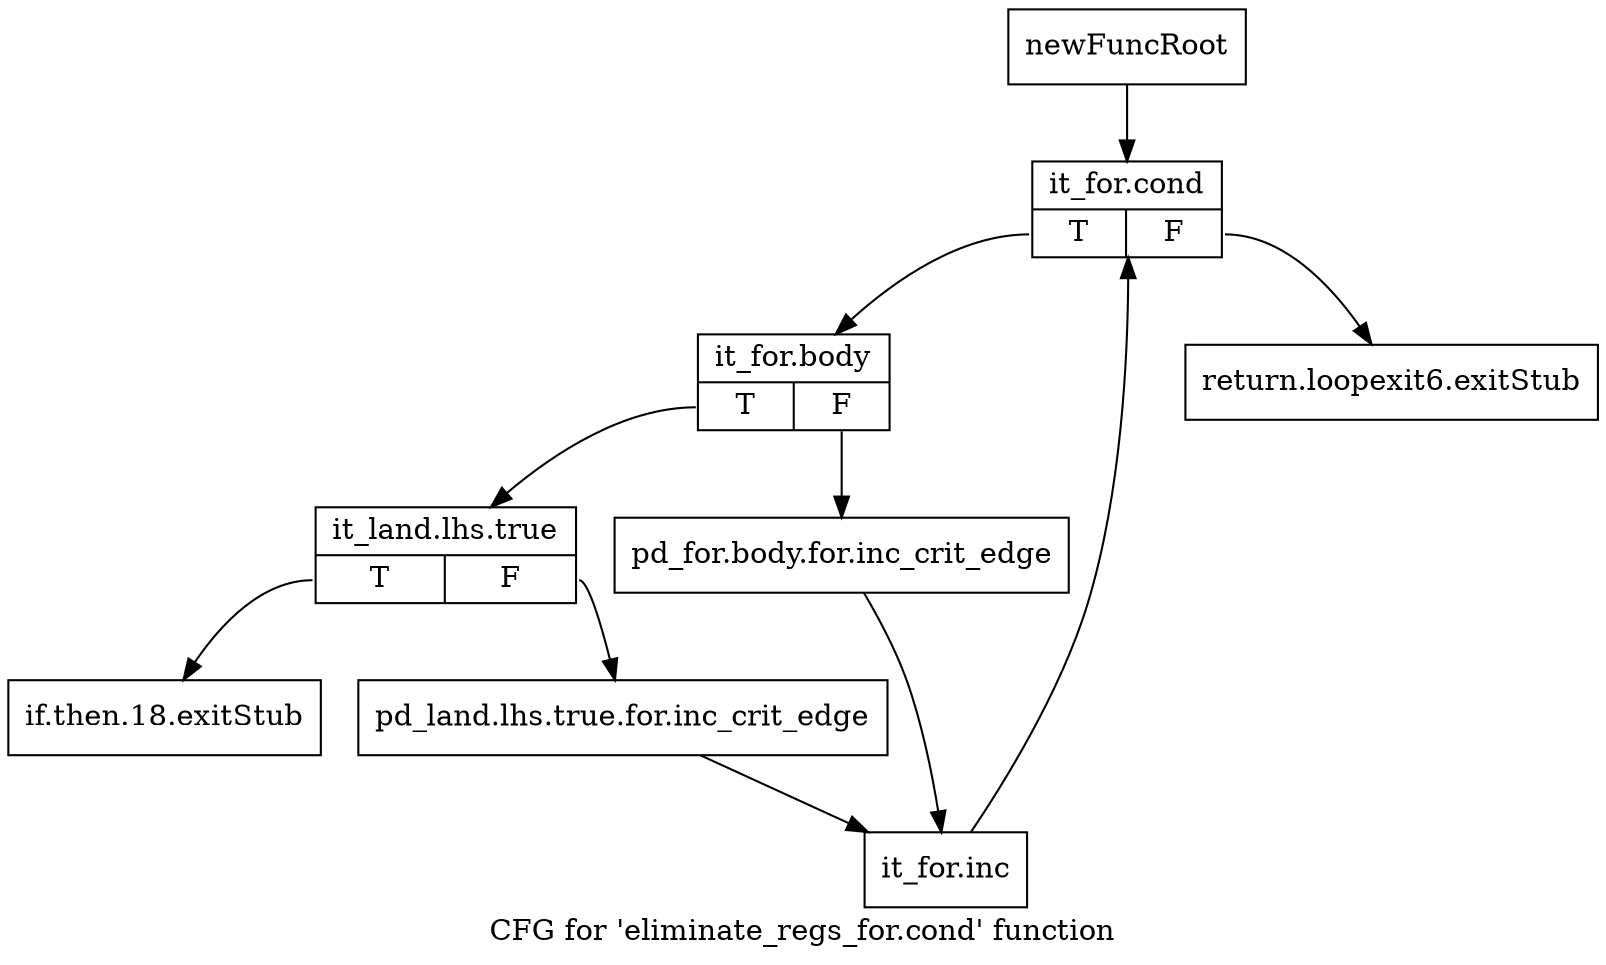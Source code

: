 digraph "CFG for 'eliminate_regs_for.cond' function" {
	label="CFG for 'eliminate_regs_for.cond' function";

	Node0xbdd6b10 [shape=record,label="{newFuncRoot}"];
	Node0xbdd6b10 -> Node0xbdd6c00;
	Node0xbdd6b60 [shape=record,label="{return.loopexit6.exitStub}"];
	Node0xbdd6bb0 [shape=record,label="{if.then.18.exitStub}"];
	Node0xbdd6c00 [shape=record,label="{it_for.cond|{<s0>T|<s1>F}}"];
	Node0xbdd6c00:s0 -> Node0xbdd6c50;
	Node0xbdd6c00:s1 -> Node0xbdd6b60;
	Node0xbdd6c50 [shape=record,label="{it_for.body|{<s0>T|<s1>F}}"];
	Node0xbdd6c50:s0 -> Node0xbdd6cf0;
	Node0xbdd6c50:s1 -> Node0xbdd6ca0;
	Node0xbdd6ca0 [shape=record,label="{pd_for.body.for.inc_crit_edge}"];
	Node0xbdd6ca0 -> Node0xbdd6d90;
	Node0xbdd6cf0 [shape=record,label="{it_land.lhs.true|{<s0>T|<s1>F}}"];
	Node0xbdd6cf0:s0 -> Node0xbdd6bb0;
	Node0xbdd6cf0:s1 -> Node0xbdd6d40;
	Node0xbdd6d40 [shape=record,label="{pd_land.lhs.true.for.inc_crit_edge}"];
	Node0xbdd6d40 -> Node0xbdd6d90;
	Node0xbdd6d90 [shape=record,label="{it_for.inc}"];
	Node0xbdd6d90 -> Node0xbdd6c00;
}
